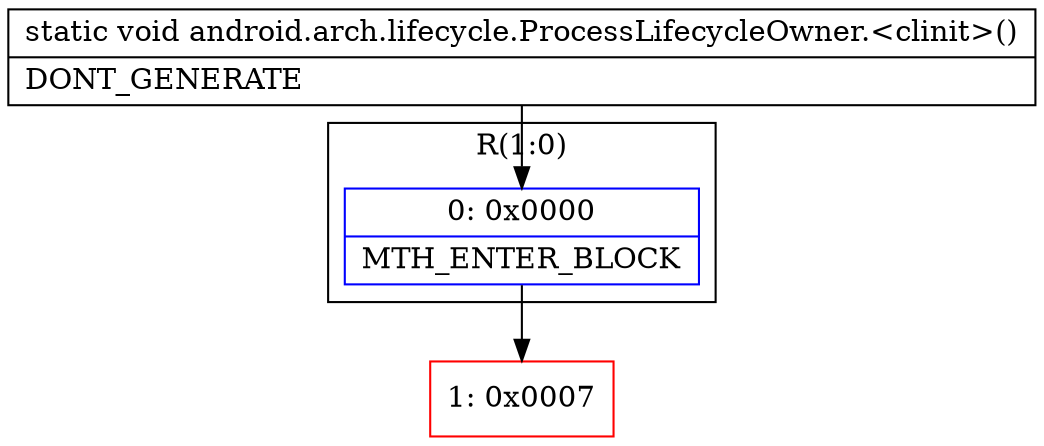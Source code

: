 digraph "CFG forandroid.arch.lifecycle.ProcessLifecycleOwner.\<clinit\>()V" {
subgraph cluster_Region_1481313917 {
label = "R(1:0)";
node [shape=record,color=blue];
Node_0 [shape=record,label="{0\:\ 0x0000|MTH_ENTER_BLOCK\l}"];
}
Node_1 [shape=record,color=red,label="{1\:\ 0x0007}"];
MethodNode[shape=record,label="{static void android.arch.lifecycle.ProcessLifecycleOwner.\<clinit\>()  | DONT_GENERATE\l}"];
MethodNode -> Node_0;
Node_0 -> Node_1;
}

